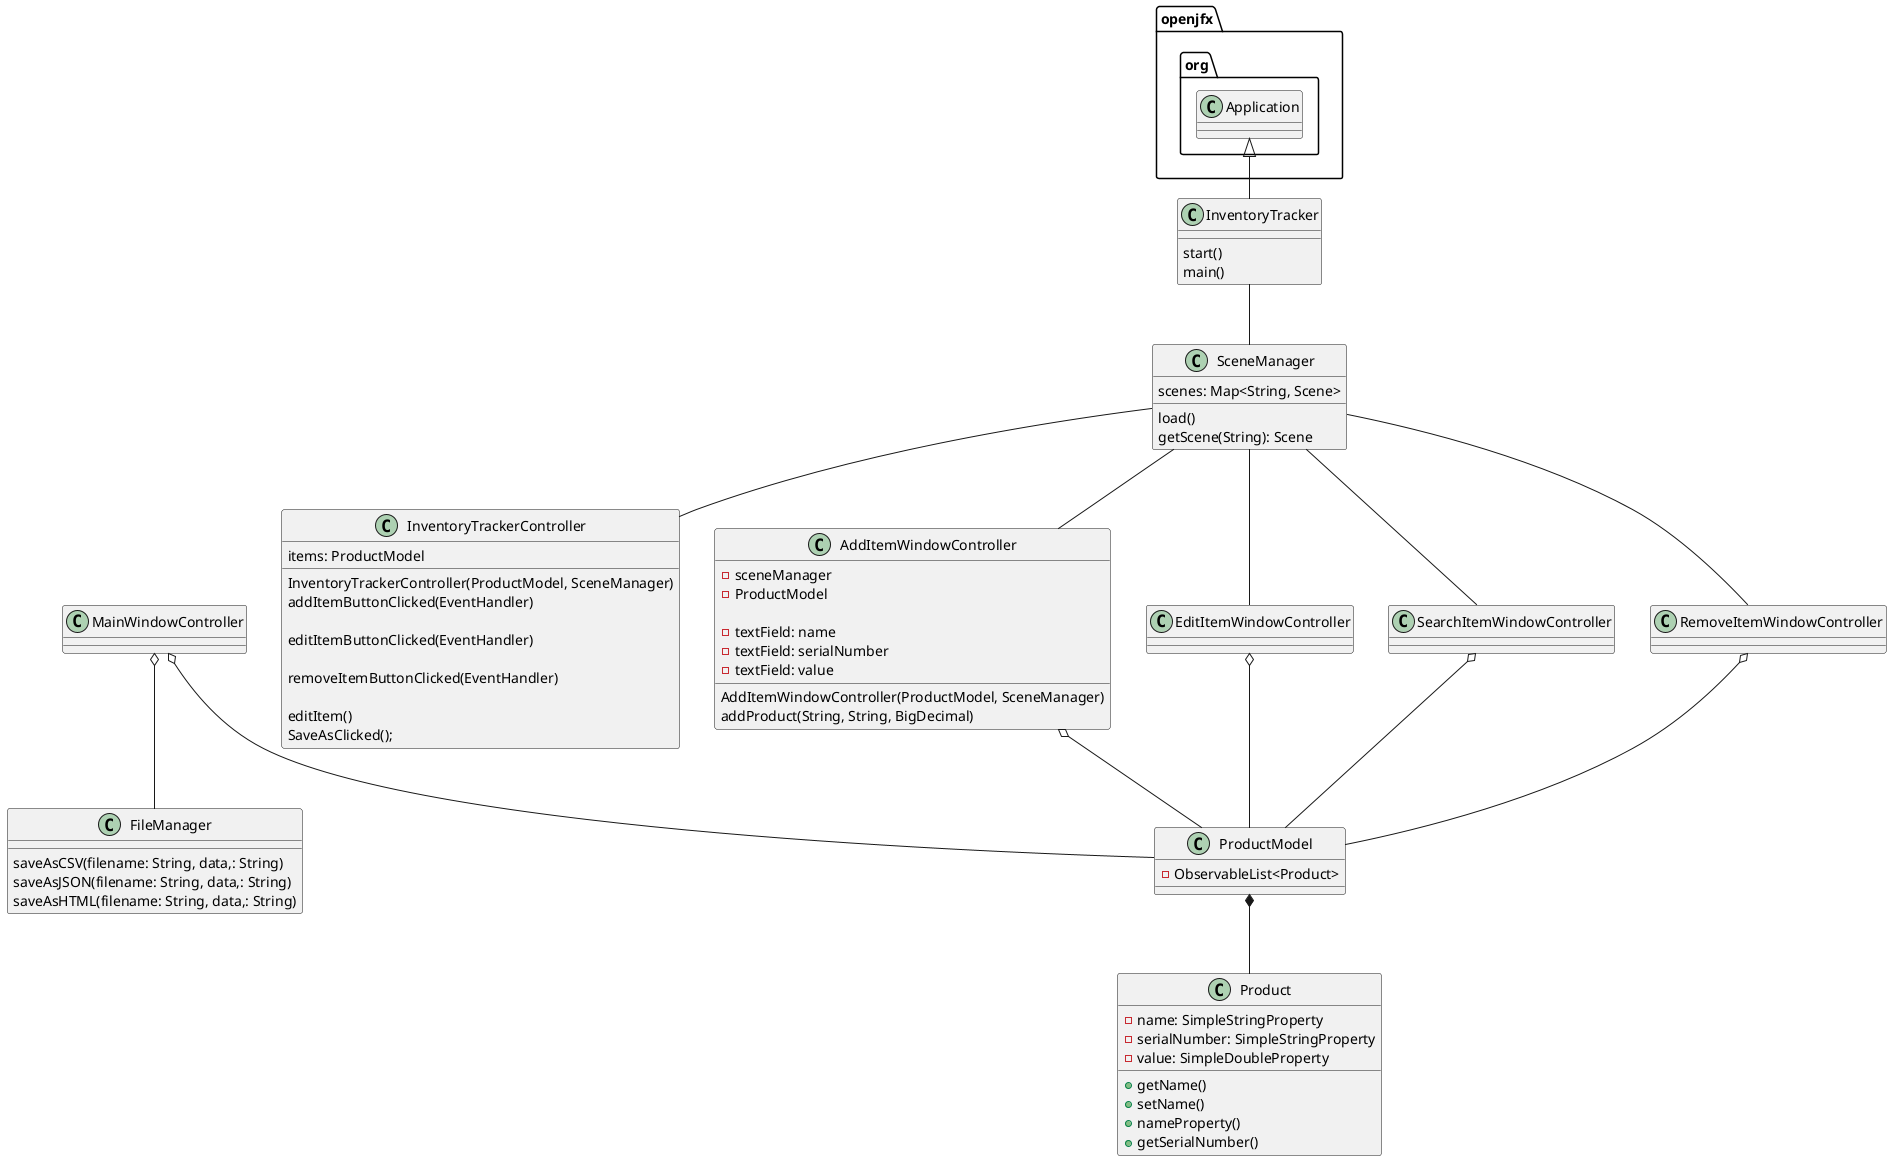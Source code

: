 @startuml

class InventoryTracker{
    start()
    main()
}

'Lecture 7/12/2021
class SceneManager{
    scenes: Map<String, Scene>

    load()
    getScene(String): Scene
}

class InventoryTrackerController{
    items: ProductModel

    'constructor for sceneManager
    InventoryTrackerController(ProductModel, SceneManager)


    'pass addItem scene to SceneManager
    addItemButtonClicked(EventHandler)

    'might not be button, may just edit in table view
    editItemButtonClicked(EventHandler)

    'remove selected item
    removeItemButtonClicked(EventHandler)

    editItem()
    SaveAsClicked();
}
class AddItemWindowController{
    'constructor for sceneManager
    AddItemWindowController(ProductModel, SceneManager)

    'instances
    -sceneManager
    -ProductModel

    -textField: name
    -textField: serialNumber
    -textField: value

    'add product through constructor using text field
     addProduct(String, String, BigDecimal)
}

'this may be removed if its possible to edit in tableview
class EditItemWindowController{

}

class SearchItemWindowController{
}

class ProductModel{

    - ObservableList<Product>

}

class Product{
    - name: SimpleStringProperty
    - serialNumber: SimpleStringProperty
    - value: SimpleDoubleProperty

    + getName()
    + setName()
    + nameProperty()
    + getSerialNumber()
    '...
}

class FileManager{
    saveAsCSV(filename: String, data,: String)
    saveAsJSON(filename: String, data,: String)
    saveAsHTML(filename: String, data,: String)
}
openjfx.org.Application <|-- InventoryTracker
InventoryTracker -- SceneManager
SceneManager -- InventoryTrackerController
SceneManager -- AddItemWindowController
SceneManager -- EditItemWindowController
SceneManager -- RemoveItemWindowController
SceneManager -- SearchItemWindowController
MainWindowController o-- ProductModel
AddItemWindowController o-- ProductModel
EditItemWindowController o-- ProductModel
RemoveItemWindowController o-- ProductModel
SearchItemWindowController o-- ProductModel
MainWindowController o-- FileManager
ProductModel *-- Product
@enduml